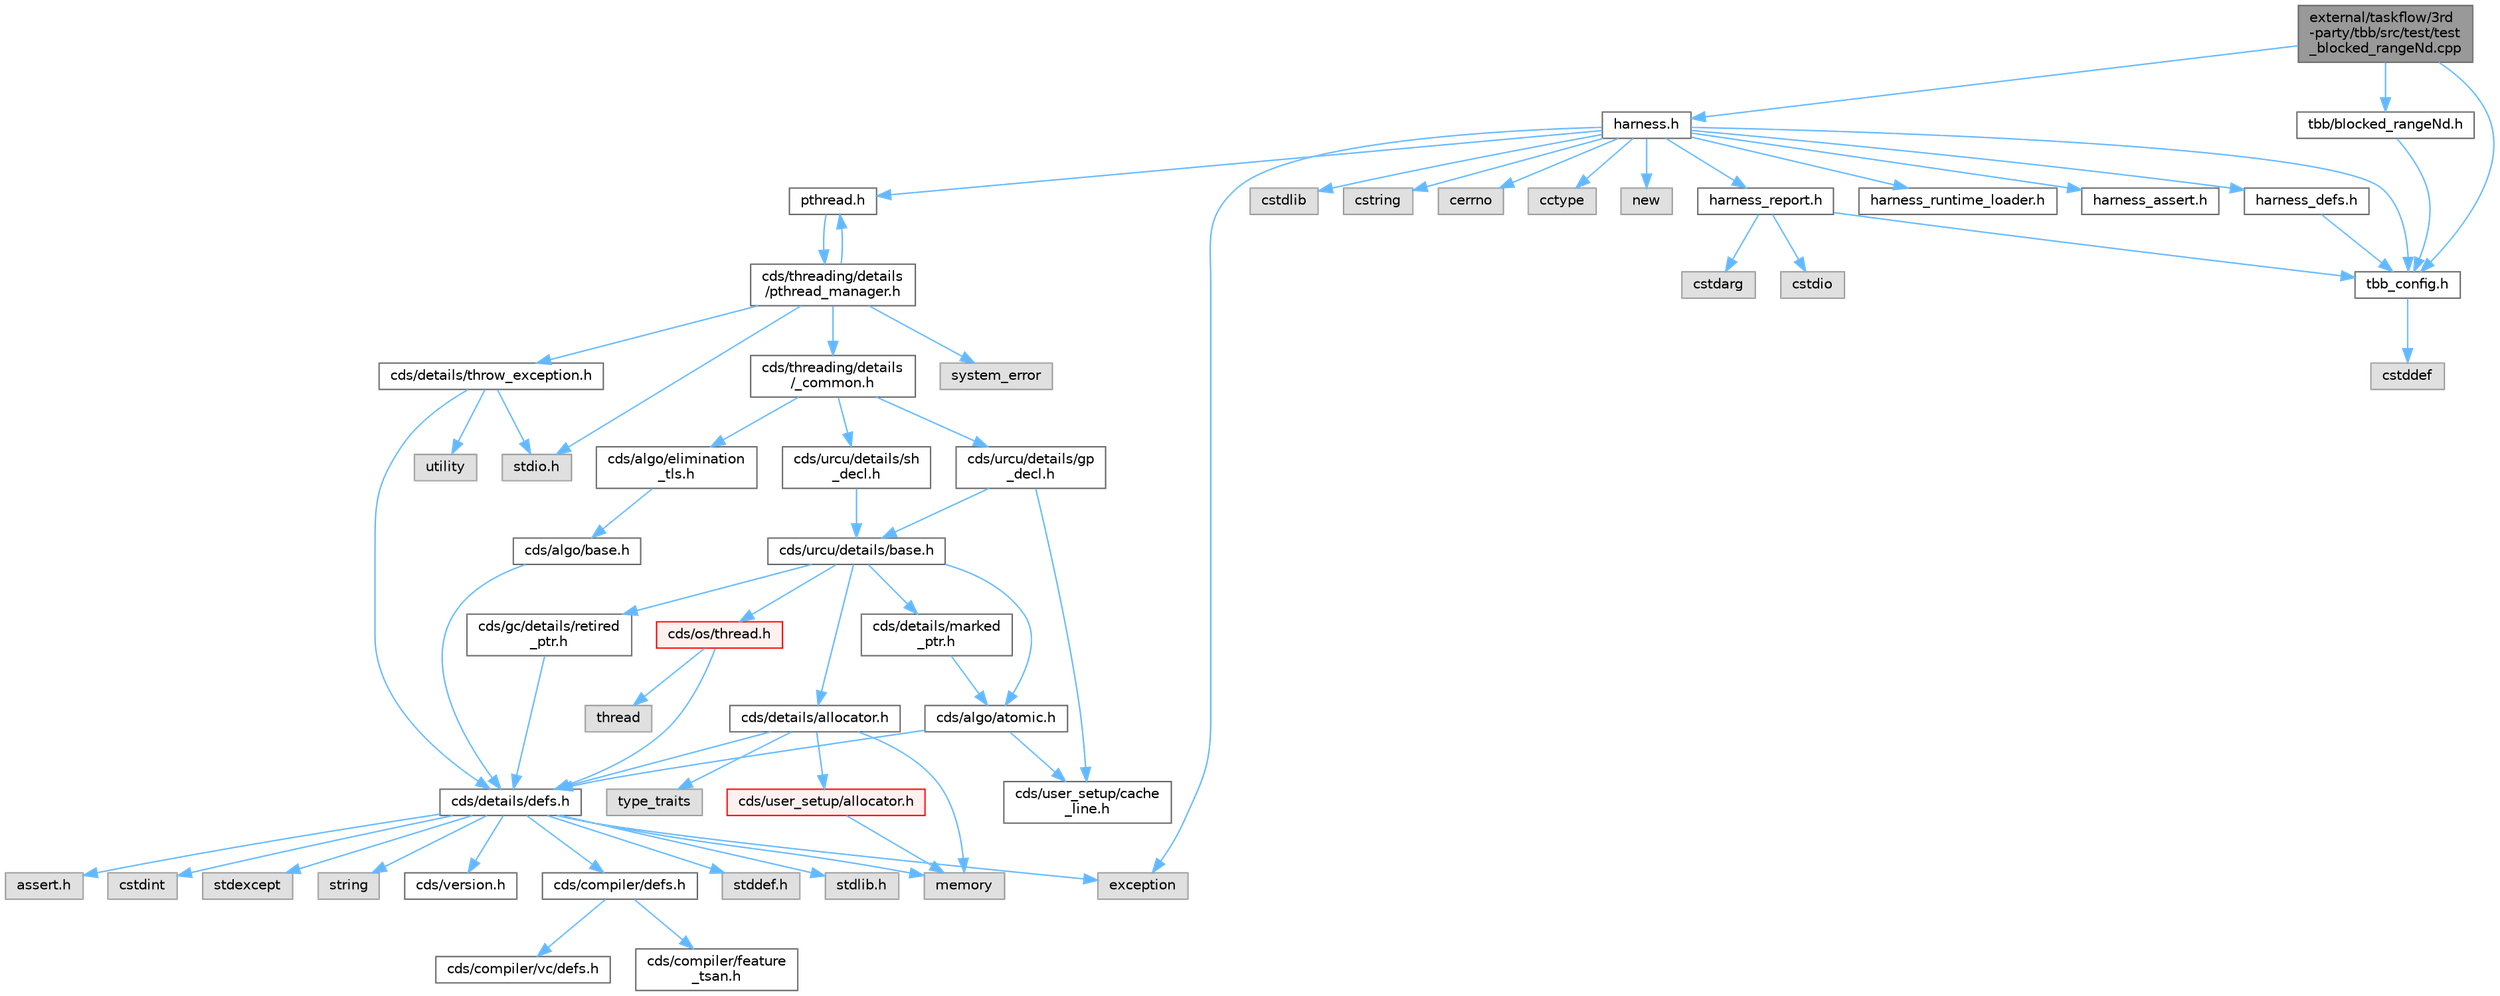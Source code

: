 digraph "external/taskflow/3rd-party/tbb/src/test/test_blocked_rangeNd.cpp"
{
 // LATEX_PDF_SIZE
  bgcolor="transparent";
  edge [fontname=Helvetica,fontsize=10,labelfontname=Helvetica,labelfontsize=10];
  node [fontname=Helvetica,fontsize=10,shape=box,height=0.2,width=0.4];
  Node1 [id="Node000001",label="external/taskflow/3rd\l-party/tbb/src/test/test\l_blocked_rangeNd.cpp",height=0.2,width=0.4,color="gray40", fillcolor="grey60", style="filled", fontcolor="black",tooltip=" "];
  Node1 -> Node2 [id="edge67_Node000001_Node000002",color="steelblue1",style="solid",tooltip=" "];
  Node2 [id="Node000002",label="tbb/blocked_rangeNd.h",height=0.2,width=0.4,color="grey40", fillcolor="white", style="filled",URL="$blocked__range_nd_8h.html",tooltip=" "];
  Node2 -> Node3 [id="edge68_Node000002_Node000003",color="steelblue1",style="solid",tooltip=" "];
  Node3 [id="Node000003",label="tbb_config.h",height=0.2,width=0.4,color="grey40", fillcolor="white", style="filled",URL="$tbb__config_8h.html",tooltip=" "];
  Node3 -> Node4 [id="edge69_Node000003_Node000004",color="steelblue1",style="solid",tooltip=" "];
  Node4 [id="Node000004",label="cstddef",height=0.2,width=0.4,color="grey60", fillcolor="#E0E0E0", style="filled",tooltip=" "];
  Node1 -> Node3 [id="edge70_Node000001_Node000003",color="steelblue1",style="solid",tooltip=" "];
  Node1 -> Node5 [id="edge71_Node000001_Node000005",color="steelblue1",style="solid",tooltip=" "];
  Node5 [id="Node000005",label="harness.h",height=0.2,width=0.4,color="grey40", fillcolor="white", style="filled",URL="$harness_8h.html",tooltip=" "];
  Node5 -> Node3 [id="edge72_Node000005_Node000003",color="steelblue1",style="solid",tooltip=" "];
  Node5 -> Node6 [id="edge73_Node000005_Node000006",color="steelblue1",style="solid",tooltip=" "];
  Node6 [id="Node000006",label="harness_defs.h",height=0.2,width=0.4,color="grey40", fillcolor="white", style="filled",URL="$harness__defs_8h.html",tooltip=" "];
  Node6 -> Node3 [id="edge74_Node000006_Node000003",color="steelblue1",style="solid",tooltip=" "];
  Node5 -> Node7 [id="edge75_Node000005_Node000007",color="steelblue1",style="solid",tooltip=" "];
  Node7 [id="Node000007",label="cstdlib",height=0.2,width=0.4,color="grey60", fillcolor="#E0E0E0", style="filled",tooltip=" "];
  Node5 -> Node8 [id="edge76_Node000005_Node000008",color="steelblue1",style="solid",tooltip=" "];
  Node8 [id="Node000008",label="cstring",height=0.2,width=0.4,color="grey60", fillcolor="#E0E0E0", style="filled",tooltip=" "];
  Node5 -> Node9 [id="edge77_Node000005_Node000009",color="steelblue1",style="solid",tooltip=" "];
  Node9 [id="Node000009",label="cerrno",height=0.2,width=0.4,color="grey60", fillcolor="#E0E0E0", style="filled",tooltip=" "];
  Node5 -> Node10 [id="edge78_Node000005_Node000010",color="steelblue1",style="solid",tooltip=" "];
  Node10 [id="Node000010",label="cctype",height=0.2,width=0.4,color="grey60", fillcolor="#E0E0E0", style="filled",tooltip=" "];
  Node5 -> Node11 [id="edge79_Node000005_Node000011",color="steelblue1",style="solid",tooltip=" "];
  Node11 [id="Node000011",label="new",height=0.2,width=0.4,color="grey60", fillcolor="#E0E0E0", style="filled",tooltip=" "];
  Node5 -> Node12 [id="edge80_Node000005_Node000012",color="steelblue1",style="solid",tooltip=" "];
  Node12 [id="Node000012",label="pthread.h",height=0.2,width=0.4,color="grey40", fillcolor="white", style="filled",URL="$pthread_8h.html",tooltip=" "];
  Node12 -> Node13 [id="edge81_Node000012_Node000013",color="steelblue1",style="solid",tooltip=" "];
  Node13 [id="Node000013",label="cds/threading/details\l/pthread_manager.h",height=0.2,width=0.4,color="grey40", fillcolor="white", style="filled",URL="$pthread__manager_8h.html",tooltip=" "];
  Node13 -> Node14 [id="edge82_Node000013_Node000014",color="steelblue1",style="solid",tooltip=" "];
  Node14 [id="Node000014",label="system_error",height=0.2,width=0.4,color="grey60", fillcolor="#E0E0E0", style="filled",tooltip=" "];
  Node13 -> Node15 [id="edge83_Node000013_Node000015",color="steelblue1",style="solid",tooltip=" "];
  Node15 [id="Node000015",label="stdio.h",height=0.2,width=0.4,color="grey60", fillcolor="#E0E0E0", style="filled",tooltip=" "];
  Node13 -> Node12 [id="edge84_Node000013_Node000012",color="steelblue1",style="solid",tooltip=" "];
  Node13 -> Node16 [id="edge85_Node000013_Node000016",color="steelblue1",style="solid",tooltip=" "];
  Node16 [id="Node000016",label="cds/threading/details\l/_common.h",height=0.2,width=0.4,color="grey40", fillcolor="white", style="filled",URL="$__common_8h.html",tooltip=" "];
  Node16 -> Node17 [id="edge86_Node000016_Node000017",color="steelblue1",style="solid",tooltip=" "];
  Node17 [id="Node000017",label="cds/urcu/details/gp\l_decl.h",height=0.2,width=0.4,color="grey40", fillcolor="white", style="filled",URL="$gp__decl_8h.html",tooltip=" "];
  Node17 -> Node18 [id="edge87_Node000017_Node000018",color="steelblue1",style="solid",tooltip=" "];
  Node18 [id="Node000018",label="cds/urcu/details/base.h",height=0.2,width=0.4,color="grey40", fillcolor="white", style="filled",URL="$external_2libcds_2cds_2urcu_2details_2base_8h.html",tooltip=" "];
  Node18 -> Node19 [id="edge88_Node000018_Node000019",color="steelblue1",style="solid",tooltip=" "];
  Node19 [id="Node000019",label="cds/algo/atomic.h",height=0.2,width=0.4,color="grey40", fillcolor="white", style="filled",URL="$external_2libcds_2cds_2algo_2atomic_8h.html",tooltip=" "];
  Node19 -> Node20 [id="edge89_Node000019_Node000020",color="steelblue1",style="solid",tooltip=" "];
  Node20 [id="Node000020",label="cds/details/defs.h",height=0.2,width=0.4,color="grey40", fillcolor="white", style="filled",URL="$details_2defs_8h.html",tooltip=" "];
  Node20 -> Node21 [id="edge90_Node000020_Node000021",color="steelblue1",style="solid",tooltip=" "];
  Node21 [id="Node000021",label="stddef.h",height=0.2,width=0.4,color="grey60", fillcolor="#E0E0E0", style="filled",tooltip=" "];
  Node20 -> Node22 [id="edge91_Node000020_Node000022",color="steelblue1",style="solid",tooltip=" "];
  Node22 [id="Node000022",label="stdlib.h",height=0.2,width=0.4,color="grey60", fillcolor="#E0E0E0", style="filled",tooltip=" "];
  Node20 -> Node23 [id="edge92_Node000020_Node000023",color="steelblue1",style="solid",tooltip=" "];
  Node23 [id="Node000023",label="assert.h",height=0.2,width=0.4,color="grey60", fillcolor="#E0E0E0", style="filled",tooltip=" "];
  Node20 -> Node24 [id="edge93_Node000020_Node000024",color="steelblue1",style="solid",tooltip=" "];
  Node24 [id="Node000024",label="cstdint",height=0.2,width=0.4,color="grey60", fillcolor="#E0E0E0", style="filled",tooltip=" "];
  Node20 -> Node25 [id="edge94_Node000020_Node000025",color="steelblue1",style="solid",tooltip=" "];
  Node25 [id="Node000025",label="exception",height=0.2,width=0.4,color="grey60", fillcolor="#E0E0E0", style="filled",tooltip=" "];
  Node20 -> Node26 [id="edge95_Node000020_Node000026",color="steelblue1",style="solid",tooltip=" "];
  Node26 [id="Node000026",label="stdexcept",height=0.2,width=0.4,color="grey60", fillcolor="#E0E0E0", style="filled",tooltip=" "];
  Node20 -> Node27 [id="edge96_Node000020_Node000027",color="steelblue1",style="solid",tooltip=" "];
  Node27 [id="Node000027",label="string",height=0.2,width=0.4,color="grey60", fillcolor="#E0E0E0", style="filled",tooltip=" "];
  Node20 -> Node28 [id="edge97_Node000020_Node000028",color="steelblue1",style="solid",tooltip=" "];
  Node28 [id="Node000028",label="memory",height=0.2,width=0.4,color="grey60", fillcolor="#E0E0E0", style="filled",tooltip=" "];
  Node20 -> Node29 [id="edge98_Node000020_Node000029",color="steelblue1",style="solid",tooltip=" "];
  Node29 [id="Node000029",label="cds/version.h",height=0.2,width=0.4,color="grey40", fillcolor="white", style="filled",URL="$external_2libcds_2cds_2version_8h.html",tooltip=" "];
  Node20 -> Node30 [id="edge99_Node000020_Node000030",color="steelblue1",style="solid",tooltip=" "];
  Node30 [id="Node000030",label="cds/compiler/defs.h",height=0.2,width=0.4,color="grey40", fillcolor="white", style="filled",URL="$compiler_2defs_8h.html",tooltip=" "];
  Node30 -> Node31 [id="edge100_Node000030_Node000031",color="steelblue1",style="solid",tooltip=" "];
  Node31 [id="Node000031",label="cds/compiler/vc/defs.h",height=0.2,width=0.4,color="grey40", fillcolor="white", style="filled",URL="$compiler_2vc_2defs_8h.html",tooltip=" "];
  Node30 -> Node32 [id="edge101_Node000030_Node000032",color="steelblue1",style="solid",tooltip=" "];
  Node32 [id="Node000032",label="cds/compiler/feature\l_tsan.h",height=0.2,width=0.4,color="grey40", fillcolor="white", style="filled",URL="$feature__tsan_8h.html",tooltip=" "];
  Node19 -> Node33 [id="edge102_Node000019_Node000033",color="steelblue1",style="solid",tooltip=" "];
  Node33 [id="Node000033",label="cds/user_setup/cache\l_line.h",height=0.2,width=0.4,color="grey40", fillcolor="white", style="filled",URL="$cache__line_8h.html",tooltip="Cache-line size definition"];
  Node18 -> Node34 [id="edge103_Node000018_Node000034",color="steelblue1",style="solid",tooltip=" "];
  Node34 [id="Node000034",label="cds/gc/details/retired\l_ptr.h",height=0.2,width=0.4,color="grey40", fillcolor="white", style="filled",URL="$retired__ptr_8h.html",tooltip=" "];
  Node34 -> Node20 [id="edge104_Node000034_Node000020",color="steelblue1",style="solid",tooltip=" "];
  Node18 -> Node35 [id="edge105_Node000018_Node000035",color="steelblue1",style="solid",tooltip=" "];
  Node35 [id="Node000035",label="cds/details/allocator.h",height=0.2,width=0.4,color="grey40", fillcolor="white", style="filled",URL="$external_2libcds_2cds_2details_2allocator_8h.html",tooltip=" "];
  Node35 -> Node36 [id="edge106_Node000035_Node000036",color="steelblue1",style="solid",tooltip=" "];
  Node36 [id="Node000036",label="type_traits",height=0.2,width=0.4,color="grey60", fillcolor="#E0E0E0", style="filled",tooltip=" "];
  Node35 -> Node28 [id="edge107_Node000035_Node000028",color="steelblue1",style="solid",tooltip=" "];
  Node35 -> Node20 [id="edge108_Node000035_Node000020",color="steelblue1",style="solid",tooltip=" "];
  Node35 -> Node37 [id="edge109_Node000035_Node000037",color="steelblue1",style="solid",tooltip=" "];
  Node37 [id="Node000037",label="cds/user_setup/allocator.h",height=0.2,width=0.4,color="red", fillcolor="#FFF0F0", style="filled",URL="$external_2libcds_2cds_2user__setup_2allocator_8h.html",tooltip="Default implementation of allocator classes."];
  Node37 -> Node28 [id="edge110_Node000037_Node000028",color="steelblue1",style="solid",tooltip=" "];
  Node18 -> Node51 [id="edge111_Node000018_Node000051",color="steelblue1",style="solid",tooltip=" "];
  Node51 [id="Node000051",label="cds/os/thread.h",height=0.2,width=0.4,color="red", fillcolor="#FFF0F0", style="filled",URL="$cds_2os_2thread_8h.html",tooltip=" "];
  Node51 -> Node47 [id="edge112_Node000051_Node000047",color="steelblue1",style="solid",tooltip=" "];
  Node47 [id="Node000047",label="thread",height=0.2,width=0.4,color="grey60", fillcolor="#E0E0E0", style="filled",tooltip=" "];
  Node51 -> Node20 [id="edge113_Node000051_Node000020",color="steelblue1",style="solid",tooltip=" "];
  Node18 -> Node54 [id="edge114_Node000018_Node000054",color="steelblue1",style="solid",tooltip=" "];
  Node54 [id="Node000054",label="cds/details/marked\l_ptr.h",height=0.2,width=0.4,color="grey40", fillcolor="white", style="filled",URL="$marked__ptr_8h.html",tooltip=" "];
  Node54 -> Node19 [id="edge115_Node000054_Node000019",color="steelblue1",style="solid",tooltip=" "];
  Node17 -> Node33 [id="edge116_Node000017_Node000033",color="steelblue1",style="solid",tooltip=" "];
  Node16 -> Node55 [id="edge117_Node000016_Node000055",color="steelblue1",style="solid",tooltip=" "];
  Node55 [id="Node000055",label="cds/urcu/details/sh\l_decl.h",height=0.2,width=0.4,color="grey40", fillcolor="white", style="filled",URL="$sh__decl_8h.html",tooltip=" "];
  Node55 -> Node18 [id="edge118_Node000055_Node000018",color="steelblue1",style="solid",tooltip=" "];
  Node16 -> Node56 [id="edge119_Node000016_Node000056",color="steelblue1",style="solid",tooltip=" "];
  Node56 [id="Node000056",label="cds/algo/elimination\l_tls.h",height=0.2,width=0.4,color="grey40", fillcolor="white", style="filled",URL="$elimination__tls_8h.html",tooltip=" "];
  Node56 -> Node57 [id="edge120_Node000056_Node000057",color="steelblue1",style="solid",tooltip=" "];
  Node57 [id="Node000057",label="cds/algo/base.h",height=0.2,width=0.4,color="grey40", fillcolor="white", style="filled",URL="$external_2libcds_2cds_2algo_2base_8h.html",tooltip=" "];
  Node57 -> Node20 [id="edge121_Node000057_Node000020",color="steelblue1",style="solid",tooltip=" "];
  Node13 -> Node49 [id="edge122_Node000013_Node000049",color="steelblue1",style="solid",tooltip=" "];
  Node49 [id="Node000049",label="cds/details/throw_exception.h",height=0.2,width=0.4,color="grey40", fillcolor="white", style="filled",URL="$throw__exception_8h.html",tooltip=" "];
  Node49 -> Node20 [id="edge123_Node000049_Node000020",color="steelblue1",style="solid",tooltip=" "];
  Node49 -> Node15 [id="edge124_Node000049_Node000015",color="steelblue1",style="solid",tooltip=" "];
  Node49 -> Node50 [id="edge125_Node000049_Node000050",color="steelblue1",style="solid",tooltip=" "];
  Node50 [id="Node000050",label="utility",height=0.2,width=0.4,color="grey60", fillcolor="#E0E0E0", style="filled",tooltip=" "];
  Node5 -> Node58 [id="edge126_Node000005_Node000058",color="steelblue1",style="solid",tooltip=" "];
  Node58 [id="Node000058",label="harness_runtime_loader.h",height=0.2,width=0.4,color="grey40", fillcolor="white", style="filled",URL="$harness__runtime__loader_8h.html",tooltip=" "];
  Node5 -> Node59 [id="edge127_Node000005_Node000059",color="steelblue1",style="solid",tooltip=" "];
  Node59 [id="Node000059",label="harness_report.h",height=0.2,width=0.4,color="grey40", fillcolor="white", style="filled",URL="$harness__report_8h.html",tooltip=" "];
  Node59 -> Node60 [id="edge128_Node000059_Node000060",color="steelblue1",style="solid",tooltip=" "];
  Node60 [id="Node000060",label="cstdio",height=0.2,width=0.4,color="grey60", fillcolor="#E0E0E0", style="filled",tooltip=" "];
  Node59 -> Node61 [id="edge129_Node000059_Node000061",color="steelblue1",style="solid",tooltip=" "];
  Node61 [id="Node000061",label="cstdarg",height=0.2,width=0.4,color="grey60", fillcolor="#E0E0E0", style="filled",tooltip=" "];
  Node59 -> Node3 [id="edge130_Node000059_Node000003",color="steelblue1",style="solid",tooltip=" "];
  Node5 -> Node25 [id="edge131_Node000005_Node000025",color="steelblue1",style="solid",tooltip=" "];
  Node5 -> Node62 [id="edge132_Node000005_Node000062",color="steelblue1",style="solid",tooltip=" "];
  Node62 [id="Node000062",label="harness_assert.h",height=0.2,width=0.4,color="grey40", fillcolor="white", style="filled",URL="$harness__assert_8h.html",tooltip=" "];
}
